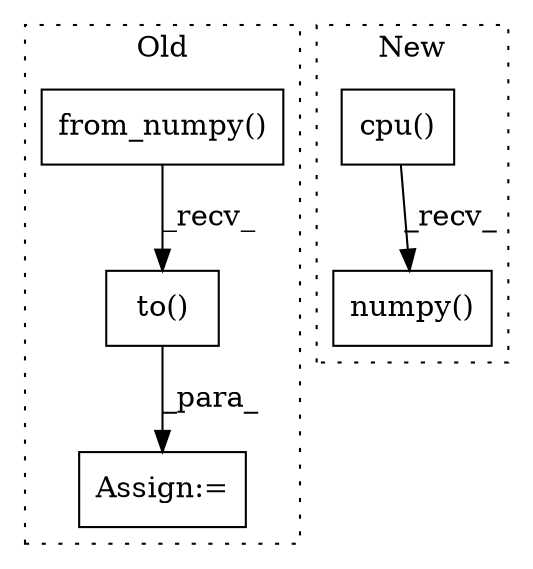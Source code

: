 digraph G {
subgraph cluster0 {
1 [label="from_numpy()" a="75" s="532,554" l="17,1" shape="box"];
3 [label="Assign:=" a="68" s="641" l="3" shape="box"];
4 [label="to()" a="75" s="532,565" l="27,1" shape="box"];
label = "Old";
style="dotted";
}
subgraph cluster1 {
2 [label="numpy()" a="75" s="433" l="31" shape="box"];
5 [label="cpu()" a="75" s="433" l="23" shape="box"];
label = "New";
style="dotted";
}
1 -> 4 [label="_recv_"];
4 -> 3 [label="_para_"];
5 -> 2 [label="_recv_"];
}